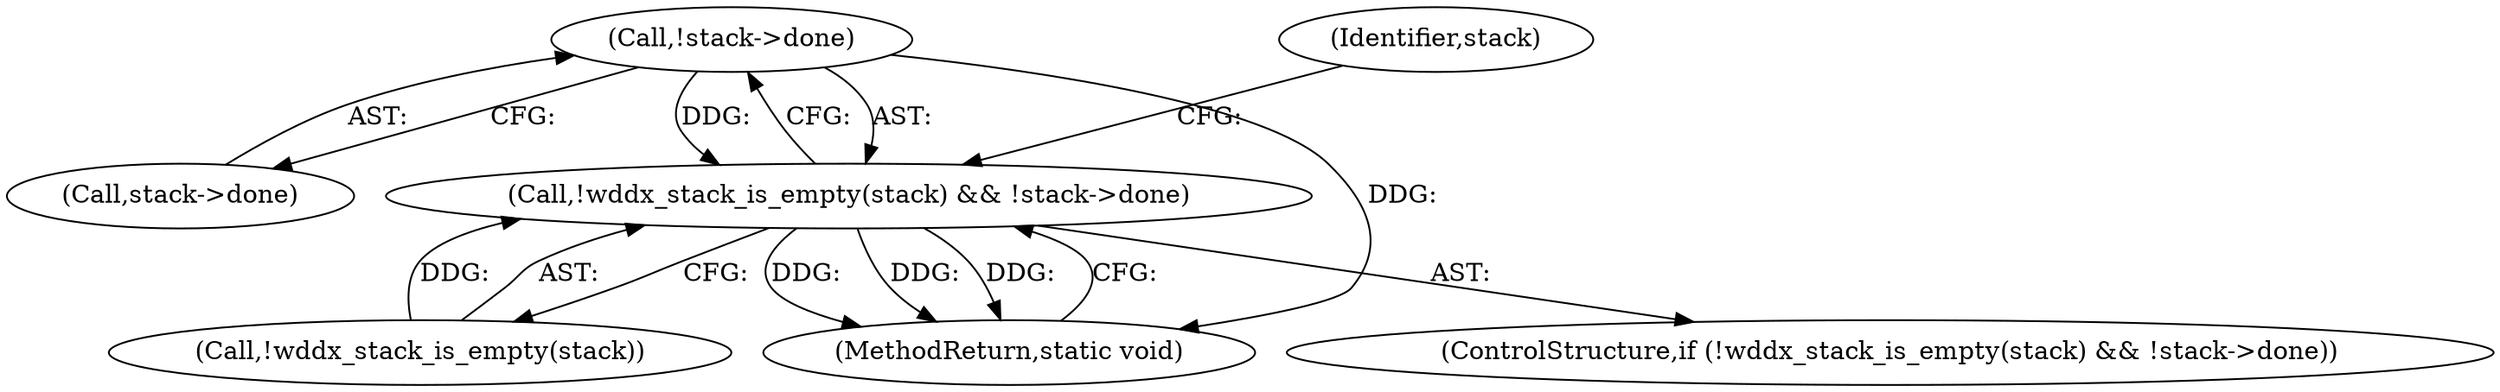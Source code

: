 digraph "0_php-src_a44c89e8af7c2410f4bfc5e097be2a5d0639a60c?w=1@pointer" {
"1000119" [label="(Call,!stack->done)"];
"1000115" [label="(Call,!wddx_stack_is_empty(stack) && !stack->done)"];
"1000114" [label="(ControlStructure,if (!wddx_stack_is_empty(stack) && !stack->done))"];
"1000125" [label="(Identifier,stack)"];
"1000120" [label="(Call,stack->done)"];
"1000116" [label="(Call,!wddx_stack_is_empty(stack))"];
"1000429" [label="(MethodReturn,static void)"];
"1000119" [label="(Call,!stack->done)"];
"1000115" [label="(Call,!wddx_stack_is_empty(stack) && !stack->done)"];
"1000119" -> "1000115"  [label="AST: "];
"1000119" -> "1000120"  [label="CFG: "];
"1000120" -> "1000119"  [label="AST: "];
"1000115" -> "1000119"  [label="CFG: "];
"1000119" -> "1000429"  [label="DDG: "];
"1000119" -> "1000115"  [label="DDG: "];
"1000115" -> "1000114"  [label="AST: "];
"1000115" -> "1000116"  [label="CFG: "];
"1000116" -> "1000115"  [label="AST: "];
"1000125" -> "1000115"  [label="CFG: "];
"1000429" -> "1000115"  [label="CFG: "];
"1000115" -> "1000429"  [label="DDG: "];
"1000115" -> "1000429"  [label="DDG: "];
"1000115" -> "1000429"  [label="DDG: "];
"1000116" -> "1000115"  [label="DDG: "];
}
